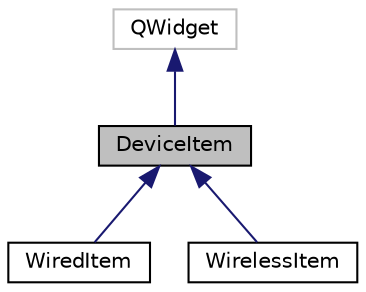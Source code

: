 digraph "DeviceItem"
{
  edge [fontname="Helvetica",fontsize="10",labelfontname="Helvetica",labelfontsize="10"];
  node [fontname="Helvetica",fontsize="10",shape=record];
  Node0 [label="DeviceItem",height=0.2,width=0.4,color="black", fillcolor="grey75", style="filled", fontcolor="black"];
  Node1 -> Node0 [dir="back",color="midnightblue",fontsize="10",style="solid",fontname="Helvetica"];
  Node1 [label="QWidget",height=0.2,width=0.4,color="grey75", fillcolor="white", style="filled"];
  Node0 -> Node2 [dir="back",color="midnightblue",fontsize="10",style="solid",fontname="Helvetica"];
  Node2 [label="WiredItem",height=0.2,width=0.4,color="black", fillcolor="white", style="filled",URL="$class_wired_item.html"];
  Node0 -> Node3 [dir="back",color="midnightblue",fontsize="10",style="solid",fontname="Helvetica"];
  Node3 [label="WirelessItem",height=0.2,width=0.4,color="black", fillcolor="white", style="filled",URL="$class_wireless_item.html"];
}
